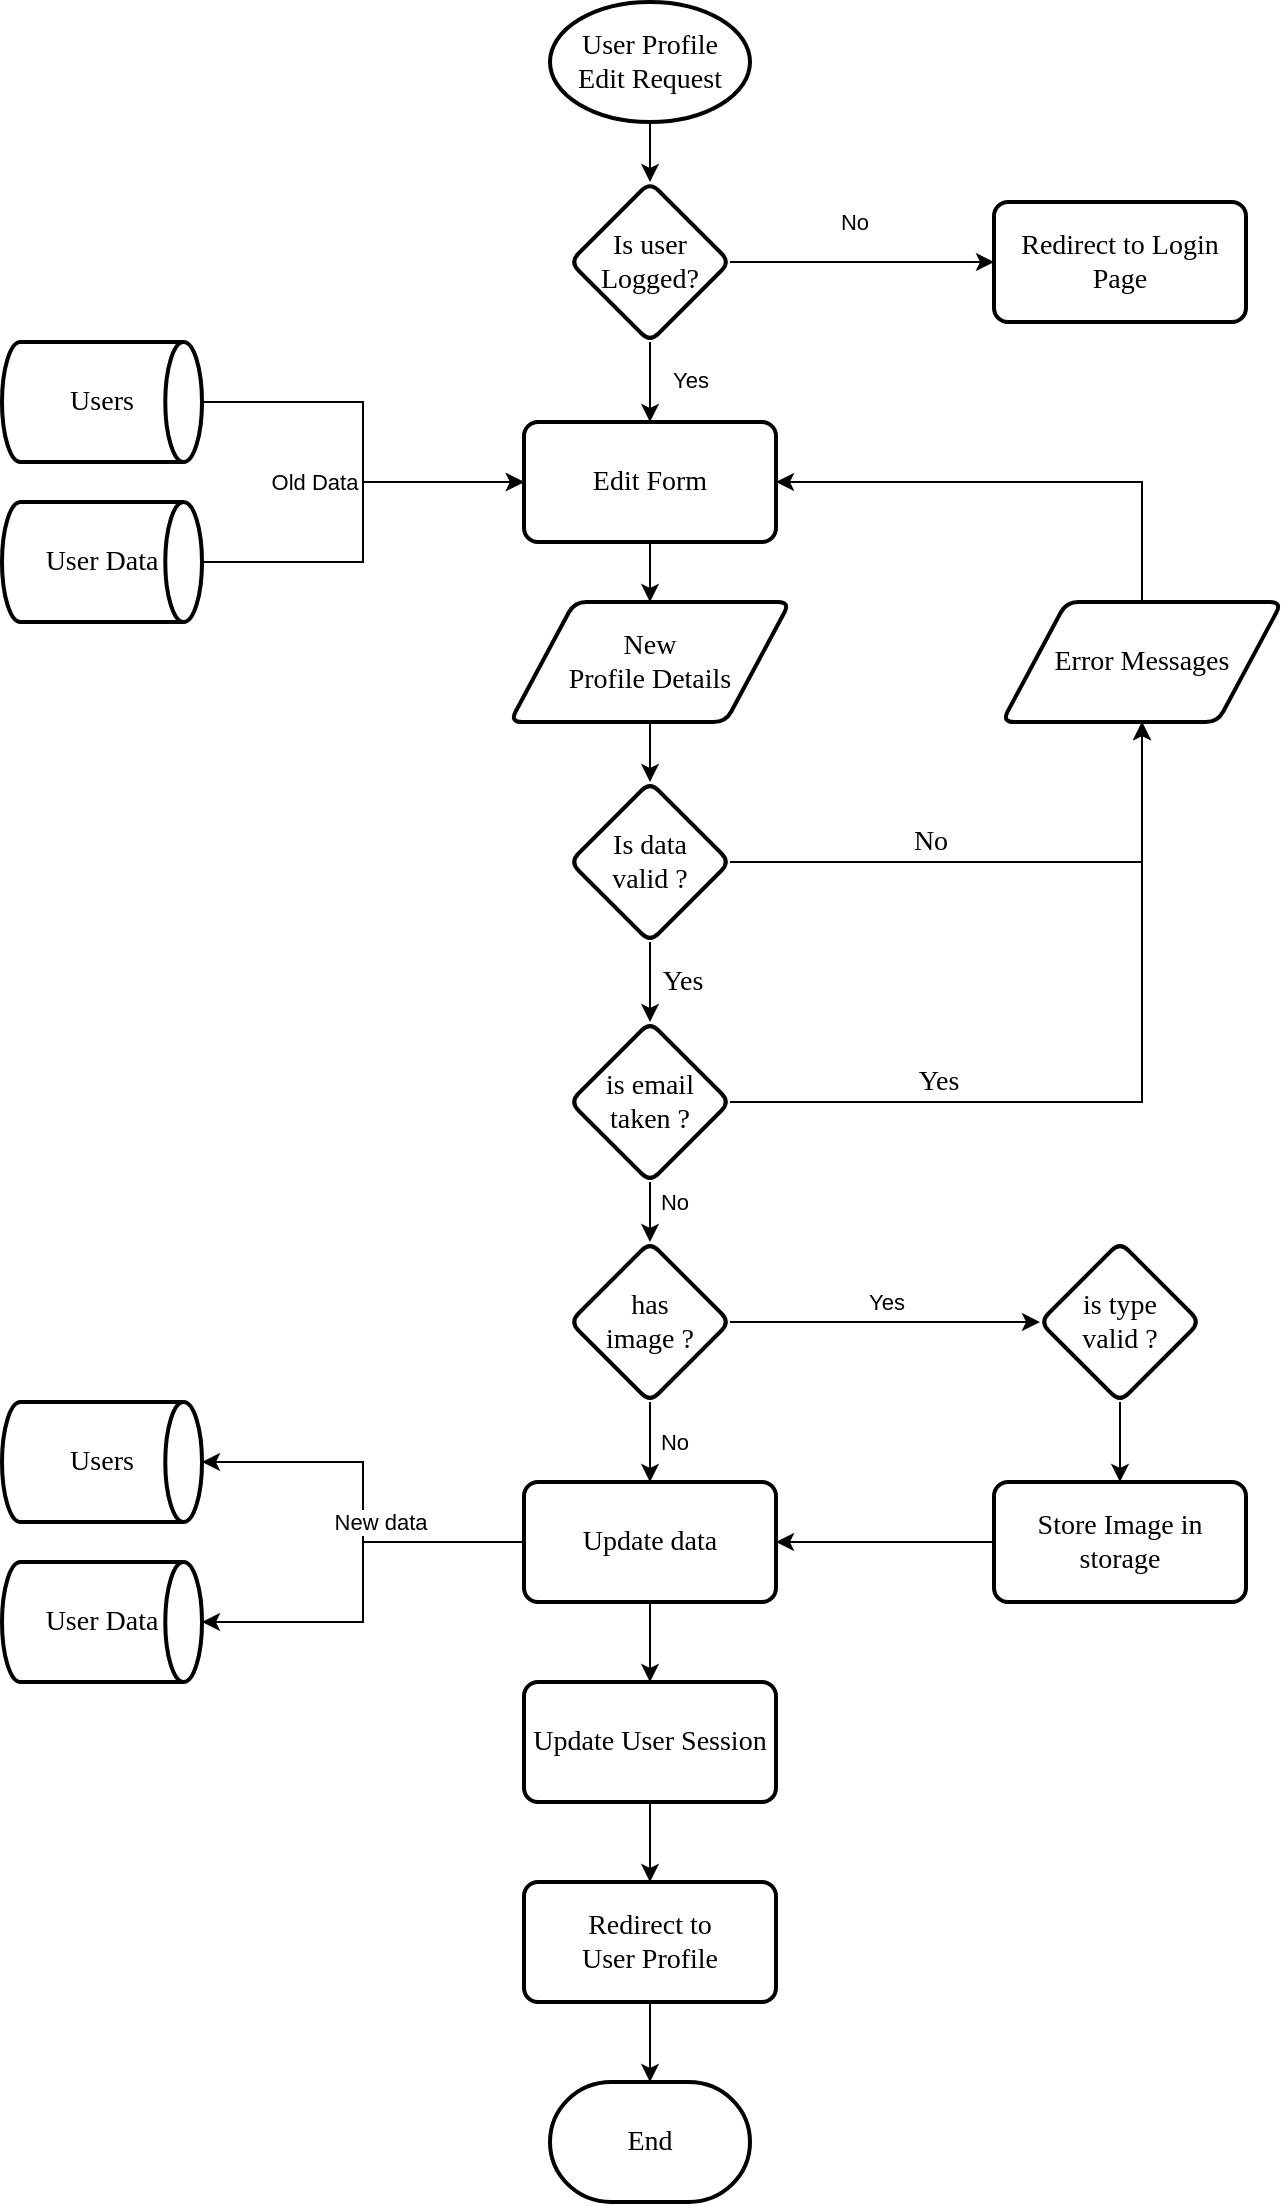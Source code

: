 <mxfile version="17.1.3" type="google"><diagram id="C5RBs43oDa-KdzZeNtuy" name="Page-1"><mxGraphModel grid="1" gridSize="10" guides="1" tooltips="1" connect="1" arrows="1" page="1" fold="1" pageScale="1" pageWidth="827" pageHeight="1169" math="0" shadow="0"><root><mxCell id="WIyWlLk6GJQsqaUBKTNV-0"/><mxCell id="WIyWlLk6GJQsqaUBKTNV-1" parent="WIyWlLk6GJQsqaUBKTNV-0"/><mxCell id="lV8cw0flvtYz1T7LWvcI-4" style="edgeStyle=orthogonalEdgeStyle;rounded=0;orthogonalLoop=1;jettySize=auto;html=1;" edge="1" parent="WIyWlLk6GJQsqaUBKTNV-1" source="QMA3gvf6sLXdcExjiy3S-0" target="lV8cw0flvtYz1T7LWvcI-3"><mxGeometry relative="1" as="geometry"/></mxCell><mxCell id="QMA3gvf6sLXdcExjiy3S-0" value="User Profile &lt;br&gt;Edit Request" style="strokeWidth=2;html=1;shape=mxgraph.flowchart.start_1;whiteSpace=wrap;fontFamily=Times New Roman;fontSize=14;" parent="WIyWlLk6GJQsqaUBKTNV-1" vertex="1"><mxGeometry x="368" y="10" width="100" height="60" as="geometry"/></mxCell><mxCell id="QMA3gvf6sLXdcExjiy3S-9" style="edgeStyle=orthogonalEdgeStyle;rounded=0;orthogonalLoop=1;jettySize=auto;html=1;fontFamily=Times New Roman;fontSize=14;" parent="WIyWlLk6GJQsqaUBKTNV-1" source="QMA3gvf6sLXdcExjiy3S-12" target="QMA3gvf6sLXdcExjiy3S-8" edge="1"><mxGeometry relative="1" as="geometry"><mxPoint x="418" y="280" as="sourcePoint"/></mxGeometry></mxCell><mxCell id="QMA3gvf6sLXdcExjiy3S-11" value="" style="edgeStyle=orthogonalEdgeStyle;rounded=0;orthogonalLoop=1;jettySize=auto;html=1;fontFamily=Times New Roman;fontSize=14;" parent="WIyWlLk6GJQsqaUBKTNV-1" source="QMA3gvf6sLXdcExjiy3S-8" target="QMA3gvf6sLXdcExjiy3S-10" edge="1"><mxGeometry relative="1" as="geometry"/></mxCell><mxCell id="QMA3gvf6sLXdcExjiy3S-8" value="New &lt;br&gt;Profile Details" style="shape=parallelogram;html=1;strokeWidth=2;perimeter=parallelogramPerimeter;whiteSpace=wrap;rounded=1;arcSize=12;size=0.23;fontFamily=Times New Roman;fontSize=14;" parent="WIyWlLk6GJQsqaUBKTNV-1" vertex="1"><mxGeometry x="348" y="310" width="140" height="60" as="geometry"/></mxCell><mxCell id="QMA3gvf6sLXdcExjiy3S-15" style="edgeStyle=orthogonalEdgeStyle;rounded=0;orthogonalLoop=1;jettySize=auto;html=1;fontFamily=Times New Roman;fontSize=14;" parent="WIyWlLk6GJQsqaUBKTNV-1" source="QMA3gvf6sLXdcExjiy3S-10" target="QMA3gvf6sLXdcExjiy3S-14" edge="1"><mxGeometry relative="1" as="geometry"/></mxCell><mxCell id="QMA3gvf6sLXdcExjiy3S-16" value="No" style="edgeLabel;html=1;align=center;verticalAlign=middle;resizable=0;points=[];fontSize=14;fontFamily=Times New Roman;" parent="QMA3gvf6sLXdcExjiy3S-15" connectable="0" vertex="1"><mxGeometry x="-0.195" y="3" relative="1" as="geometry"><mxPoint x="-11" y="-7" as="offset"/></mxGeometry></mxCell><mxCell id="QMA3gvf6sLXdcExjiy3S-19" value="Yes" style="edgeStyle=orthogonalEdgeStyle;rounded=0;orthogonalLoop=1;jettySize=auto;html=1;fontFamily=Times New Roman;fontSize=14;" parent="WIyWlLk6GJQsqaUBKTNV-1" source="QMA3gvf6sLXdcExjiy3S-10" target="QMA3gvf6sLXdcExjiy3S-18" edge="1"><mxGeometry y="16" relative="1" as="geometry"><mxPoint as="offset"/></mxGeometry></mxCell><mxCell id="QMA3gvf6sLXdcExjiy3S-10" value="Is data&lt;br&gt;valid ?" style="rhombus;whiteSpace=wrap;html=1;fontSize=14;fontFamily=Times New Roman;strokeWidth=2;rounded=1;arcSize=12;" parent="WIyWlLk6GJQsqaUBKTNV-1" vertex="1"><mxGeometry x="378" y="400" width="80" height="80" as="geometry"/></mxCell><mxCell id="QMA3gvf6sLXdcExjiy3S-12" value="Edit Form" style="rounded=1;whiteSpace=wrap;html=1;absoluteArcSize=1;arcSize=14;strokeWidth=2;fontFamily=Times New Roman;fontSize=14;" parent="WIyWlLk6GJQsqaUBKTNV-1" vertex="1"><mxGeometry x="355" y="220" width="126" height="60" as="geometry"/></mxCell><mxCell id="QMA3gvf6sLXdcExjiy3S-31" style="edgeStyle=orthogonalEdgeStyle;rounded=0;orthogonalLoop=1;jettySize=auto;html=1;fontFamily=Times New Roman;fontSize=14;" parent="WIyWlLk6GJQsqaUBKTNV-1" source="QMA3gvf6sLXdcExjiy3S-14" target="QMA3gvf6sLXdcExjiy3S-12" edge="1"><mxGeometry relative="1" as="geometry"><Array as="points"><mxPoint x="664" y="250"/></Array></mxGeometry></mxCell><mxCell id="QMA3gvf6sLXdcExjiy3S-14" value="Error Messages" style="shape=parallelogram;html=1;strokeWidth=2;perimeter=parallelogramPerimeter;whiteSpace=wrap;rounded=1;arcSize=12;size=0.23;fontFamily=Times New Roman;fontSize=14;" parent="WIyWlLk6GJQsqaUBKTNV-1" vertex="1"><mxGeometry x="594" y="310" width="140" height="60" as="geometry"/></mxCell><mxCell id="QMA3gvf6sLXdcExjiy3S-20" style="edgeStyle=orthogonalEdgeStyle;rounded=0;orthogonalLoop=1;jettySize=auto;html=1;fontFamily=Times New Roman;fontSize=14;" parent="WIyWlLk6GJQsqaUBKTNV-1" source="QMA3gvf6sLXdcExjiy3S-18" target="QMA3gvf6sLXdcExjiy3S-14" edge="1"><mxGeometry relative="1" as="geometry"/></mxCell><mxCell id="QMA3gvf6sLXdcExjiy3S-21" value="Yes" style="edgeLabel;html=1;align=center;verticalAlign=middle;resizable=0;points=[];fontSize=14;fontFamily=Times New Roman;" parent="QMA3gvf6sLXdcExjiy3S-20" connectable="0" vertex="1"><mxGeometry x="-0.474" y="2" relative="1" as="geometry"><mxPoint y="-8" as="offset"/></mxGeometry></mxCell><mxCell id="lV8cw0flvtYz1T7LWvcI-16" value="No" style="edgeStyle=elbowEdgeStyle;rounded=0;orthogonalLoop=1;jettySize=auto;html=1;" edge="1" parent="WIyWlLk6GJQsqaUBKTNV-1" source="QMA3gvf6sLXdcExjiy3S-18" target="lV8cw0flvtYz1T7LWvcI-15"><mxGeometry x="-0.333" y="12" relative="1" as="geometry"><mxPoint as="offset"/></mxGeometry></mxCell><mxCell id="QMA3gvf6sLXdcExjiy3S-18" value="is email &lt;br&gt;taken ?" style="rhombus;whiteSpace=wrap;html=1;fontSize=14;fontFamily=Times New Roman;strokeWidth=2;rounded=1;arcSize=12;" parent="WIyWlLk6GJQsqaUBKTNV-1" vertex="1"><mxGeometry x="378" y="520" width="80" height="80" as="geometry"/></mxCell><mxCell id="QMA3gvf6sLXdcExjiy3S-41" style="edgeStyle=orthogonalEdgeStyle;rounded=0;orthogonalLoop=1;jettySize=auto;html=1;fontFamily=Times New Roman;fontSize=14;" parent="WIyWlLk6GJQsqaUBKTNV-1" source="QMA3gvf6sLXdcExjiy3S-22" target="QMA3gvf6sLXdcExjiy3S-37" edge="1"><mxGeometry relative="1" as="geometry"/></mxCell><mxCell id="lV8cw0flvtYz1T7LWvcI-31" value="New data" style="edgeStyle=elbowEdgeStyle;rounded=0;orthogonalLoop=1;jettySize=auto;html=1;" edge="1" parent="WIyWlLk6GJQsqaUBKTNV-1" source="QMA3gvf6sLXdcExjiy3S-22" target="lV8cw0flvtYz1T7LWvcI-28"><mxGeometry x="-0.277" y="-10" relative="1" as="geometry"><mxPoint as="offset"/></mxGeometry></mxCell><mxCell id="lV8cw0flvtYz1T7LWvcI-32" style="edgeStyle=elbowEdgeStyle;rounded=0;orthogonalLoop=1;jettySize=auto;html=1;" edge="1" parent="WIyWlLk6GJQsqaUBKTNV-1" source="QMA3gvf6sLXdcExjiy3S-22" target="lV8cw0flvtYz1T7LWvcI-30"><mxGeometry relative="1" as="geometry"/></mxCell><mxCell id="QMA3gvf6sLXdcExjiy3S-22" value="Update data" style="rounded=1;whiteSpace=wrap;html=1;absoluteArcSize=1;arcSize=14;strokeWidth=2;fontFamily=Times New Roman;fontSize=14;" parent="WIyWlLk6GJQsqaUBKTNV-1" vertex="1"><mxGeometry x="355" y="750" width="126" height="60" as="geometry"/></mxCell><mxCell id="lV8cw0flvtYz1T7LWvcI-34" value="" style="edgeStyle=elbowEdgeStyle;rounded=0;orthogonalLoop=1;jettySize=auto;html=1;" edge="1" parent="WIyWlLk6GJQsqaUBKTNV-1" source="QMA3gvf6sLXdcExjiy3S-37" target="lV8cw0flvtYz1T7LWvcI-33"><mxGeometry relative="1" as="geometry"/></mxCell><mxCell id="QMA3gvf6sLXdcExjiy3S-37" value="Update User Session" style="rounded=1;whiteSpace=wrap;html=1;absoluteArcSize=1;arcSize=14;strokeWidth=2;fontFamily=Times New Roman;fontSize=14;" parent="WIyWlLk6GJQsqaUBKTNV-1" vertex="1"><mxGeometry x="355" y="850" width="126" height="60" as="geometry"/></mxCell><mxCell id="QMA3gvf6sLXdcExjiy3S-39" value="End" style="strokeWidth=2;html=1;shape=mxgraph.flowchart.terminator;whiteSpace=wrap;fontFamily=Times New Roman;fontSize=14;" parent="WIyWlLk6GJQsqaUBKTNV-1" vertex="1"><mxGeometry x="368" y="1050" width="100" height="60" as="geometry"/></mxCell><mxCell id="lV8cw0flvtYz1T7LWvcI-6" value="No" style="edgeStyle=orthogonalEdgeStyle;rounded=0;orthogonalLoop=1;jettySize=auto;html=1;" edge="1" parent="WIyWlLk6GJQsqaUBKTNV-1" source="lV8cw0flvtYz1T7LWvcI-3" target="lV8cw0flvtYz1T7LWvcI-5"><mxGeometry x="-0.061" y="20" relative="1" as="geometry"><mxPoint as="offset"/></mxGeometry></mxCell><mxCell id="lV8cw0flvtYz1T7LWvcI-7" value="Yes" style="edgeStyle=orthogonalEdgeStyle;rounded=0;orthogonalLoop=1;jettySize=auto;html=1;" edge="1" parent="WIyWlLk6GJQsqaUBKTNV-1" source="lV8cw0flvtYz1T7LWvcI-3" target="QMA3gvf6sLXdcExjiy3S-12"><mxGeometry x="-0.071" y="20" relative="1" as="geometry"><mxPoint x="480" y="230" as="targetPoint"/><mxPoint as="offset"/></mxGeometry></mxCell><mxCell id="lV8cw0flvtYz1T7LWvcI-3" value="Is user&lt;br&gt;Logged?" style="rhombus;whiteSpace=wrap;html=1;fontSize=14;fontFamily=Times New Roman;strokeWidth=2;rounded=1;arcSize=12;" vertex="1" parent="WIyWlLk6GJQsqaUBKTNV-1"><mxGeometry x="378" y="100" width="80" height="80" as="geometry"/></mxCell><mxCell id="lV8cw0flvtYz1T7LWvcI-5" value="Redirect to Login Page" style="rounded=1;whiteSpace=wrap;html=1;absoluteArcSize=1;arcSize=14;strokeWidth=2;fontFamily=Times New Roman;fontSize=14;" vertex="1" parent="WIyWlLk6GJQsqaUBKTNV-1"><mxGeometry x="590" y="110" width="126" height="60" as="geometry"/></mxCell><mxCell id="lV8cw0flvtYz1T7LWvcI-9" style="edgeStyle=elbowEdgeStyle;rounded=0;orthogonalLoop=1;jettySize=auto;html=1;" edge="1" parent="WIyWlLk6GJQsqaUBKTNV-1" source="lV8cw0flvtYz1T7LWvcI-8" target="QMA3gvf6sLXdcExjiy3S-12"><mxGeometry relative="1" as="geometry"/></mxCell><mxCell id="lV8cw0flvtYz1T7LWvcI-8" value="Users" style="strokeWidth=2;html=1;shape=mxgraph.flowchart.direct_data;whiteSpace=wrap;fontFamily=Times New Roman;fontSize=14;" vertex="1" parent="WIyWlLk6GJQsqaUBKTNV-1"><mxGeometry x="94" y="180" width="100" height="60" as="geometry"/></mxCell><mxCell id="lV8cw0flvtYz1T7LWvcI-12" value="Old Data" style="edgeStyle=elbowEdgeStyle;rounded=0;orthogonalLoop=1;jettySize=auto;html=1;" edge="1" parent="WIyWlLk6GJQsqaUBKTNV-1" source="lV8cw0flvtYz1T7LWvcI-10" target="QMA3gvf6sLXdcExjiy3S-12"><mxGeometry x="0.204" y="-25" relative="1" as="geometry"><mxPoint x="-25" y="-25" as="offset"/></mxGeometry></mxCell><mxCell id="lV8cw0flvtYz1T7LWvcI-10" value="User Data" style="strokeWidth=2;html=1;shape=mxgraph.flowchart.direct_data;whiteSpace=wrap;fontFamily=Times New Roman;fontSize=14;" vertex="1" parent="WIyWlLk6GJQsqaUBKTNV-1"><mxGeometry x="94" y="260" width="100" height="60" as="geometry"/></mxCell><mxCell id="lV8cw0flvtYz1T7LWvcI-18" value="Yes" style="edgeStyle=elbowEdgeStyle;rounded=0;orthogonalLoop=1;jettySize=auto;html=1;" edge="1" parent="WIyWlLk6GJQsqaUBKTNV-1" source="lV8cw0flvtYz1T7LWvcI-15" target="lV8cw0flvtYz1T7LWvcI-17"><mxGeometry y="10" relative="1" as="geometry"><mxPoint as="offset"/></mxGeometry></mxCell><mxCell id="lV8cw0flvtYz1T7LWvcI-25" value="No" style="edgeStyle=elbowEdgeStyle;rounded=0;orthogonalLoop=1;jettySize=auto;html=1;" edge="1" parent="WIyWlLk6GJQsqaUBKTNV-1" source="lV8cw0flvtYz1T7LWvcI-15" target="QMA3gvf6sLXdcExjiy3S-22"><mxGeometry y="12" relative="1" as="geometry"><mxPoint as="offset"/></mxGeometry></mxCell><mxCell id="lV8cw0flvtYz1T7LWvcI-15" value="has &lt;br&gt;image ?" style="rhombus;whiteSpace=wrap;html=1;fontSize=14;fontFamily=Times New Roman;strokeWidth=2;rounded=1;arcSize=12;" vertex="1" parent="WIyWlLk6GJQsqaUBKTNV-1"><mxGeometry x="378" y="630" width="80" height="80" as="geometry"/></mxCell><mxCell id="lV8cw0flvtYz1T7LWvcI-20" style="edgeStyle=elbowEdgeStyle;rounded=0;orthogonalLoop=1;jettySize=auto;html=1;" edge="1" parent="WIyWlLk6GJQsqaUBKTNV-1" source="lV8cw0flvtYz1T7LWvcI-17" target="lV8cw0flvtYz1T7LWvcI-19"><mxGeometry relative="1" as="geometry"/></mxCell><mxCell id="lV8cw0flvtYz1T7LWvcI-17" value="is type &lt;br&gt;valid ?" style="rhombus;whiteSpace=wrap;html=1;fontSize=14;fontFamily=Times New Roman;strokeWidth=2;rounded=1;arcSize=12;" vertex="1" parent="WIyWlLk6GJQsqaUBKTNV-1"><mxGeometry x="613" y="630" width="80" height="80" as="geometry"/></mxCell><mxCell id="lV8cw0flvtYz1T7LWvcI-26" style="edgeStyle=elbowEdgeStyle;rounded=0;orthogonalLoop=1;jettySize=auto;html=1;" edge="1" parent="WIyWlLk6GJQsqaUBKTNV-1" source="lV8cw0flvtYz1T7LWvcI-19" target="QMA3gvf6sLXdcExjiy3S-22"><mxGeometry relative="1" as="geometry"/></mxCell><mxCell id="lV8cw0flvtYz1T7LWvcI-19" value="Store Image in storage" style="rounded=1;whiteSpace=wrap;html=1;absoluteArcSize=1;arcSize=14;strokeWidth=2;fontFamily=Times New Roman;fontSize=14;" vertex="1" parent="WIyWlLk6GJQsqaUBKTNV-1"><mxGeometry x="590" y="750" width="126" height="60" as="geometry"/></mxCell><mxCell id="lV8cw0flvtYz1T7LWvcI-28" value="Users" style="strokeWidth=2;html=1;shape=mxgraph.flowchart.direct_data;whiteSpace=wrap;fontFamily=Times New Roman;fontSize=14;" vertex="1" parent="WIyWlLk6GJQsqaUBKTNV-1"><mxGeometry x="94" y="710" width="100" height="60" as="geometry"/></mxCell><mxCell id="lV8cw0flvtYz1T7LWvcI-30" value="User Data" style="strokeWidth=2;html=1;shape=mxgraph.flowchart.direct_data;whiteSpace=wrap;fontFamily=Times New Roman;fontSize=14;" vertex="1" parent="WIyWlLk6GJQsqaUBKTNV-1"><mxGeometry x="94" y="790" width="100" height="60" as="geometry"/></mxCell><mxCell id="lV8cw0flvtYz1T7LWvcI-35" style="edgeStyle=elbowEdgeStyle;rounded=0;orthogonalLoop=1;jettySize=auto;html=1;" edge="1" parent="WIyWlLk6GJQsqaUBKTNV-1" source="lV8cw0flvtYz1T7LWvcI-33" target="QMA3gvf6sLXdcExjiy3S-39"><mxGeometry relative="1" as="geometry"/></mxCell><mxCell id="lV8cw0flvtYz1T7LWvcI-33" value="Redirect to &lt;br&gt;User Profile" style="rounded=1;whiteSpace=wrap;html=1;absoluteArcSize=1;arcSize=14;strokeWidth=2;fontFamily=Times New Roman;fontSize=14;" vertex="1" parent="WIyWlLk6GJQsqaUBKTNV-1"><mxGeometry x="355" y="950" width="126" height="60" as="geometry"/></mxCell></root></mxGraphModel></diagram></mxfile>